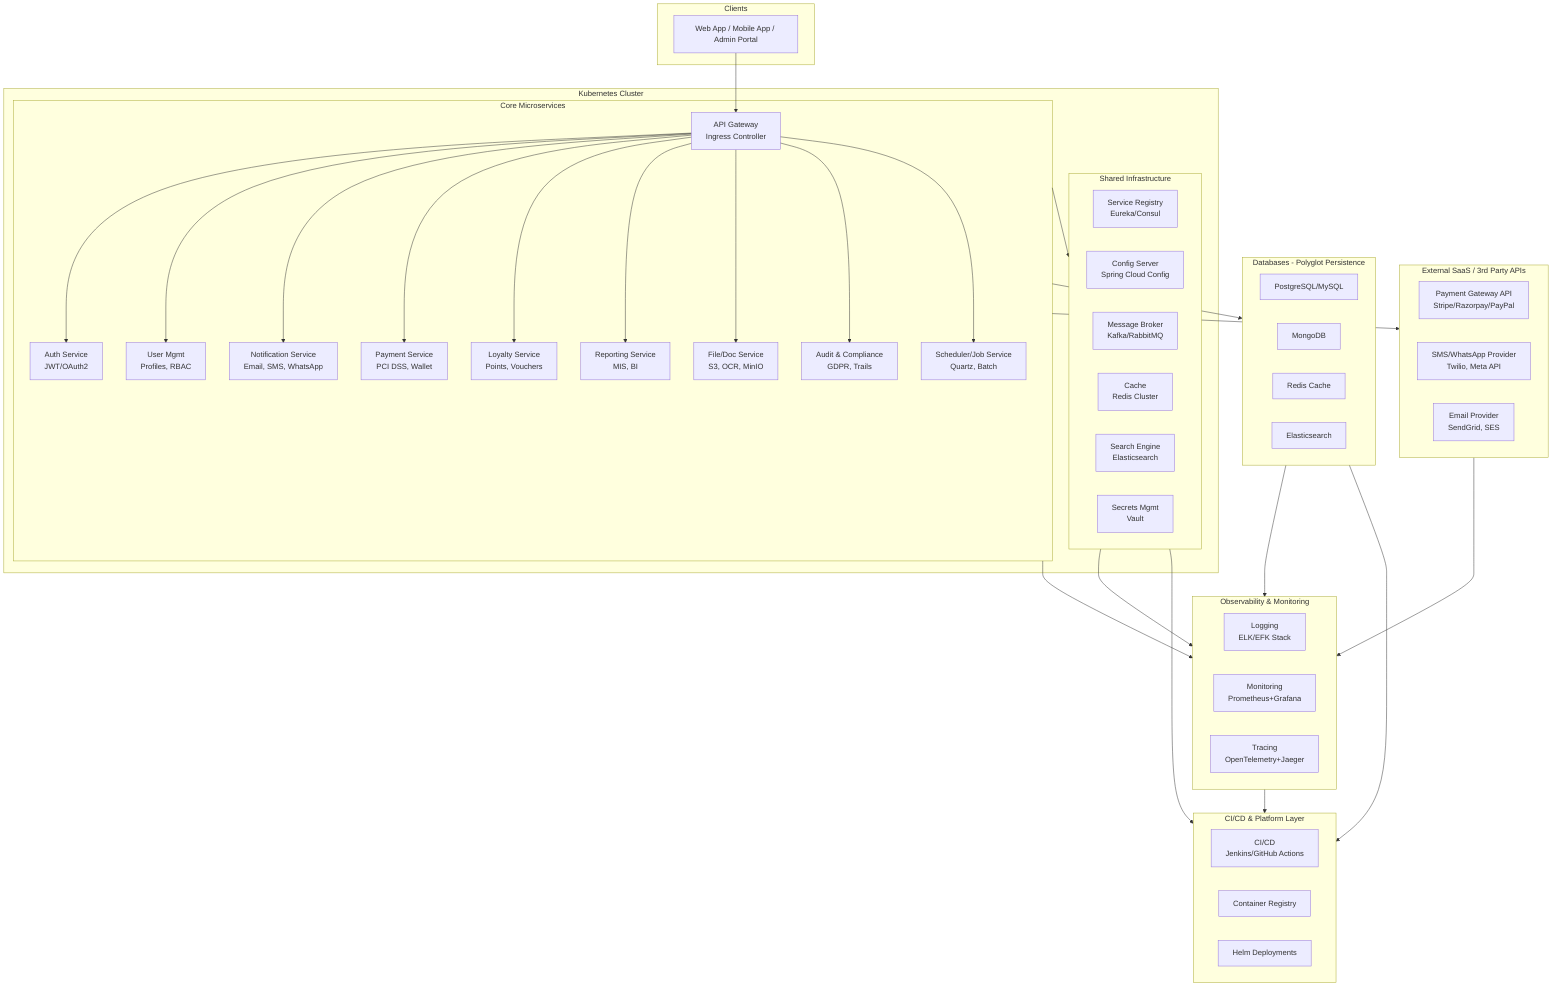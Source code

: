 flowchart TB
    subgraph Clients
        A[Web App / Mobile App / Admin Portal]
    end

    A --> B[API Gateway\n Ingress Controller]

    subgraph K8s[Kubernetes Cluster]
        subgraph CoreServices[Core Microservices]
            B --> C1[Auth Service\n JWT/OAuth2 ]
            B --> C2[User Mgmt\n Profiles, RBAC ]
            B --> C3[Notification Service\n Email, SMS, WhatsApp ]
            B --> C4[Payment Service\n PCI DSS, Wallet ]
            B --> C5[Loyalty Service\n Points, Vouchers ]
            B --> C6[Reporting Service\n MIS, BI ]
            B --> C7[File/Doc Service\n S3, OCR, MinIO ]
            B --> C8[Audit & Compliance\n GDPR, Trails ]
            B --> C9[Scheduler/Job Service\n Quartz, Batch ]
        end

        subgraph SharedInfra[Shared Infrastructure]
            D1[Service Registry\n Eureka/Consul ]
            D2[Config Server\n Spring Cloud Config ]
            D3[Message Broker\n Kafka/RabbitMQ ]
            D4[Cache\n Redis Cluster ]
            D5[Search Engine\n Elasticsearch ]
            D6[Secrets Mgmt\n Vault ]
        end
    end

    subgraph Databases[Databases - Polyglot Persistence]
        DB1[ PostgreSQL/MySQL ]
        DB2[ MongoDB ]
        DB3[ Redis Cache ]
        DB4[ Elasticsearch ]
    end

    subgraph ExternalSaaS[External SaaS / 3rd Party APIs]
        S1[Payment Gateway API\n Stripe/Razorpay/PayPal ]
        S2[SMS/WhatsApp Provider\n Twilio, Meta API ]
        S3[Email Provider\n SendGrid, SES ]
    end

    subgraph Observability[Observability & Monitoring]
        O1[Logging\n ELK/EFK Stack ]
        O2[Monitoring\n Prometheus+Grafana ]
        O3[Tracing\n OpenTelemetry+Jaeger ]
    end

    subgraph DevOps[CI/CD & Platform Layer]
        V1[CI/CD\n Jenkins/GitHub Actions ]
        V2[Container Registry]
        V3[Helm Deployments]
    end

    %% Connections
    CoreServices --> Databases
    CoreServices --> SharedInfra
    CoreServices --> ExternalSaaS
    SharedInfra --> Observability
    Databases --> Observability
    CoreServices --> Observability
    Observability --> DevOps
    SharedInfra --> DevOps
    Databases --> DevOps
    ExternalSaaS --> Observability